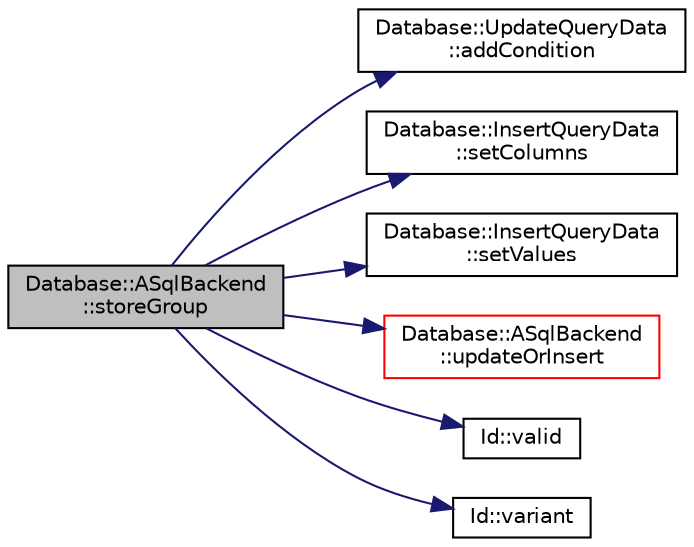 digraph "Database::ASqlBackend::storeGroup"
{
 // LATEX_PDF_SIZE
  edge [fontname="Helvetica",fontsize="10",labelfontname="Helvetica",labelfontsize="10"];
  node [fontname="Helvetica",fontsize="10",shape=record];
  rankdir="LR";
  Node1 [label="Database::ASqlBackend\l::storeGroup",height=0.2,width=0.4,color="black", fillcolor="grey75", style="filled", fontcolor="black",tooltip="store photo's group details"];
  Node1 -> Node2 [color="midnightblue",fontsize="10",style="solid",fontname="Helvetica"];
  Node2 [label="Database::UpdateQueryData\l::addCondition",height=0.2,width=0.4,color="black", fillcolor="white", style="filled",URL="$class_database_1_1_update_query_data.html#a442190800f635dc51c4fec6faf02b2b2",tooltip=" "];
  Node1 -> Node3 [color="midnightblue",fontsize="10",style="solid",fontname="Helvetica"];
  Node3 [label="Database::InsertQueryData\l::setColumns",height=0.2,width=0.4,color="black", fillcolor="white", style="filled",URL="$class_database_1_1_insert_query_data.html#ad5559c694413325527ab752c01dd1ca8",tooltip=" "];
  Node1 -> Node4 [color="midnightblue",fontsize="10",style="solid",fontname="Helvetica"];
  Node4 [label="Database::InsertQueryData\l::setValues",height=0.2,width=0.4,color="black", fillcolor="white", style="filled",URL="$class_database_1_1_insert_query_data.html#a5140196bba75c14512d5f967bd6ee152",tooltip=" "];
  Node1 -> Node5 [color="midnightblue",fontsize="10",style="solid",fontname="Helvetica"];
  Node5 [label="Database::ASqlBackend\l::updateOrInsert",height=0.2,width=0.4,color="red", fillcolor="white", style="filled",URL="$class_database_1_1_a_sql_backend.html#a42b7acb6e6a11a44e53f0ea80c920690",tooltip="insert data to database or upgrade existing entries."];
  Node1 -> Node10 [color="midnightblue",fontsize="10",style="solid",fontname="Helvetica"];
  Node10 [label="Id::valid",height=0.2,width=0.4,color="black", fillcolor="white", style="filled",URL="$class_id.html#aa535d6564e027b5889869dcb10093bed",tooltip=" "];
  Node1 -> Node11 [color="midnightblue",fontsize="10",style="solid",fontname="Helvetica"];
  Node11 [label="Id::variant",height=0.2,width=0.4,color="black", fillcolor="white", style="filled",URL="$class_id.html#adfb3ccab511cef367bfa72b0a870b151",tooltip=" "];
}
